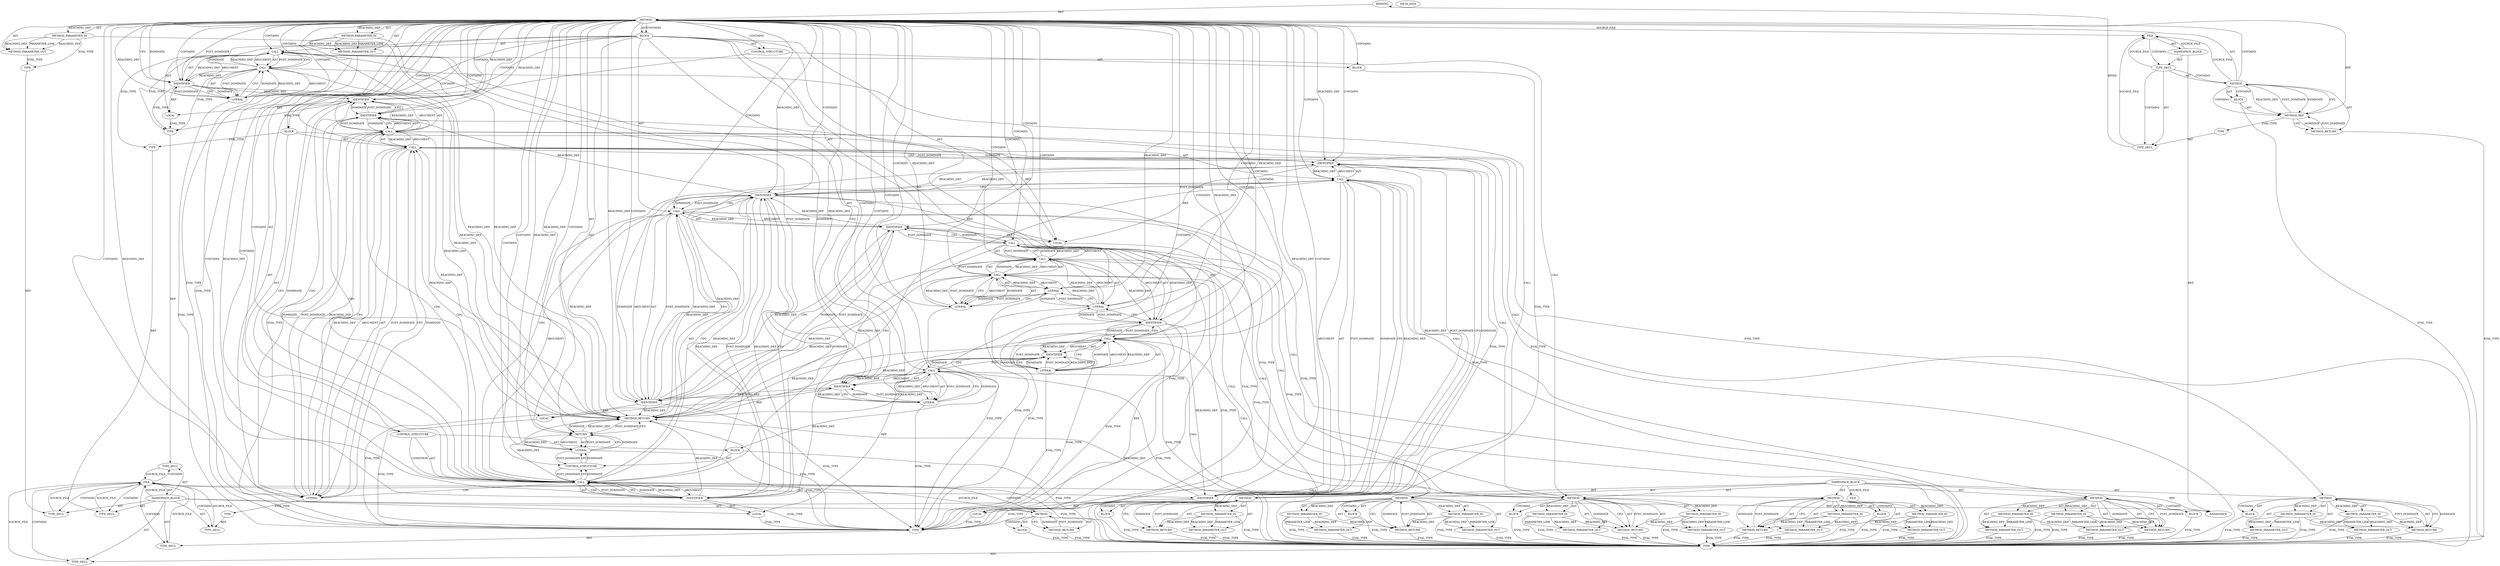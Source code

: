digraph {
  "21474836480" [label="BINDING" METHOD_FULL_NAME="main" NAME="main" SIGNATURE="int(int,char[]*)"];
  "25769803776" [label="BLOCK" ARGUMENT_INDEX="-1" CODE="{
  int init_value;
  int test_value;
  int inc_value;
  int loop_counter;
  char buf[10];

  init_value = 0;
  test_value = 9;
  inc_value = 9 - (9 - 1);

  loop_counter = init_value;
  for( ; ; )
  {
    if (loop_counter > test_value) break;
    /*  OK  */
    buf[loop_counter] = 'A';
    loop_counter += inc_value;
  }


  return 0;
}" COLUMN_NUMBER="1" LINE_NUMBER="51" ORDER="3" TYPE_FULL_NAME="void"];
  "25769803777" [label="BLOCK" ARGUMENT_INDEX="-1" CODE="<empty>" LINE_NUMBER="63" ORDER="1" TYPE_FULL_NAME="ANY"];
  "25769803778" [label="BLOCK" ARGUMENT_INDEX="-1" CODE="{
    if (loop_counter > test_value) break;
    /*  OK  */
    buf[loop_counter] = 'A';
    loop_counter += inc_value;
  }" COLUMN_NUMBER="3" LINE_NUMBER="64" ORDER="4" TYPE_FULL_NAME="void"];
  "25769803779" [label="BLOCK" ARGUMENT_INDEX="-1" CODE="<empty>" COLUMN_NUMBER="36" LINE_NUMBER="65" ORDER="2" TYPE_FULL_NAME="ANY"];
  "25769803780" [label="BLOCK" ARGUMENT_INDEX="-1" CODE="<empty>" COLUMN_NUMBER="1" LINE_NUMBER="1" ORDER="1" TYPE_FULL_NAME="ANY"];
  "25769803781" [label="BLOCK" ARGUMENT_INDEX="-1" CODE="<empty>" ORDER="1" TYPE_FULL_NAME="ANY"];
  "25769803782" [label="BLOCK" ARGUMENT_INDEX="1" CODE="<empty>" ORDER="1" TYPE_FULL_NAME="ANY"];
  "25769803783" [label="BLOCK" ARGUMENT_INDEX="1" CODE="<empty>" ORDER="1" TYPE_FULL_NAME="ANY"];
  "25769803784" [label="BLOCK" ARGUMENT_INDEX="1" CODE="<empty>" ORDER="1" TYPE_FULL_NAME="ANY"];
  "25769803785" [label="BLOCK" ARGUMENT_INDEX="1" CODE="<empty>" ORDER="1" TYPE_FULL_NAME="ANY"];
  "25769803786" [label="BLOCK" ARGUMENT_INDEX="1" CODE="<empty>" ORDER="1" TYPE_FULL_NAME="ANY"];
  "25769803787" [label="BLOCK" ARGUMENT_INDEX="1" CODE="<empty>" ORDER="1" TYPE_FULL_NAME="ANY"];
  "30064771072" [label="CALL" ARGUMENT_INDEX="2" CODE="buf[10]" COLUMN_NUMBER="8" DISPATCH_TYPE="STATIC_DISPATCH" LINE_NUMBER="56" METHOD_FULL_NAME="<operator>.assignment" NAME="<operator>.assignment" ORDER="6" SIGNATURE="" TYPE_FULL_NAME="char[10]"];
  "30064771073" [label="CALL" ARGUMENT_INDEX="2" CODE="buf[10]" COLUMN_NUMBER="8" DISPATCH_TYPE="STATIC_DISPATCH" LINE_NUMBER="56" METHOD_FULL_NAME="<operator>.alloc" NAME="<operator>.alloc" ORDER="2" SIGNATURE="" TYPE_FULL_NAME="char[10]"];
  "30064771074" [label="CALL" ARGUMENT_INDEX="-1" CODE="init_value = 0" COLUMN_NUMBER="3" DISPATCH_TYPE="STATIC_DISPATCH" LINE_NUMBER="58" METHOD_FULL_NAME="<operator>.assignment" NAME="<operator>.assignment" ORDER="7" SIGNATURE="" TYPE_FULL_NAME="ANY"];
  "30064771075" [label="CALL" ARGUMENT_INDEX="-1" CODE="test_value = 9" COLUMN_NUMBER="3" DISPATCH_TYPE="STATIC_DISPATCH" LINE_NUMBER="59" METHOD_FULL_NAME="<operator>.assignment" NAME="<operator>.assignment" ORDER="8" SIGNATURE="" TYPE_FULL_NAME="ANY"];
  "30064771076" [label="CALL" ARGUMENT_INDEX="-1" CODE="inc_value = 9 - (9 - 1)" COLUMN_NUMBER="3" DISPATCH_TYPE="STATIC_DISPATCH" LINE_NUMBER="60" METHOD_FULL_NAME="<operator>.assignment" NAME="<operator>.assignment" ORDER="9" SIGNATURE="" TYPE_FULL_NAME="ANY"];
  "30064771077" [label="CALL" ARGUMENT_INDEX="2" CODE="9 - (9 - 1)" COLUMN_NUMBER="15" DISPATCH_TYPE="STATIC_DISPATCH" LINE_NUMBER="60" METHOD_FULL_NAME="<operator>.subtraction" NAME="<operator>.subtraction" ORDER="2" SIGNATURE="" TYPE_FULL_NAME="ANY"];
  "30064771078" [label="CALL" ARGUMENT_INDEX="2" CODE="9 - 1" COLUMN_NUMBER="20" DISPATCH_TYPE="STATIC_DISPATCH" LINE_NUMBER="60" METHOD_FULL_NAME="<operator>.subtraction" NAME="<operator>.subtraction" ORDER="2" SIGNATURE="" TYPE_FULL_NAME="ANY"];
  "30064771079" [label="CALL" ARGUMENT_INDEX="-1" CODE="loop_counter = init_value" COLUMN_NUMBER="3" DISPATCH_TYPE="STATIC_DISPATCH" LINE_NUMBER="62" METHOD_FULL_NAME="<operator>.assignment" NAME="<operator>.assignment" ORDER="10" SIGNATURE="" TYPE_FULL_NAME="ANY"];
  "30064771080" [label="CALL" ARGUMENT_INDEX="-1" CODE="loop_counter > test_value" COLUMN_NUMBER="9" DISPATCH_TYPE="STATIC_DISPATCH" LINE_NUMBER="65" METHOD_FULL_NAME="<operator>.greaterThan" NAME="<operator>.greaterThan" ORDER="1" SIGNATURE="" TYPE_FULL_NAME="ANY"];
  "30064771081" [label="CALL" ARGUMENT_INDEX="-1" CODE="buf[loop_counter] = 'A'" COLUMN_NUMBER="5" DISPATCH_TYPE="STATIC_DISPATCH" LINE_NUMBER="67" METHOD_FULL_NAME="<operator>.assignment" NAME="<operator>.assignment" ORDER="2" SIGNATURE="" TYPE_FULL_NAME="ANY"];
  "30064771082" [label="CALL" ARGUMENT_INDEX="1" CODE="buf[loop_counter]" COLUMN_NUMBER="5" DISPATCH_TYPE="STATIC_DISPATCH" LINE_NUMBER="67" METHOD_FULL_NAME="<operator>.indirectIndexAccess" NAME="<operator>.indirectIndexAccess" ORDER="1" SIGNATURE="" TYPE_FULL_NAME="ANY"];
  "30064771083" [label="CALL" ARGUMENT_INDEX="-1" CODE="loop_counter += inc_value" COLUMN_NUMBER="5" DISPATCH_TYPE="STATIC_DISPATCH" LINE_NUMBER="68" METHOD_FULL_NAME="<operator>.assignmentPlus" NAME="<operator>.assignmentPlus" ORDER="3" SIGNATURE="" TYPE_FULL_NAME="ANY"];
  "47244640256" [label="CONTROL_STRUCTURE" ARGUMENT_INDEX="-1" CODE="for (;;)" COLUMN_NUMBER="3" CONTROL_STRUCTURE_TYPE="FOR" LINE_NUMBER="63" ORDER="11" PARSER_TYPE_NAME="CASTForStatement"];
  "47244640257" [label="CONTROL_STRUCTURE" ARGUMENT_INDEX="1" CODE="if (loop_counter > test_value) break;" COLUMN_NUMBER="5" CONTROL_STRUCTURE_TYPE="IF" LINE_NUMBER="65" ORDER="1" PARSER_TYPE_NAME="CASTIfStatement"];
  "47244640258" [label="CONTROL_STRUCTURE" ARGUMENT_INDEX="1" CODE="break;" COLUMN_NUMBER="36" CONTROL_STRUCTURE_TYPE="BREAK" LINE_NUMBER="65" ORDER="1" PARSER_TYPE_NAME="CASTBreakStatement"];
  "60129542144" [label="FILE" CODE="<empty>" CONTENT="<empty>" NAME="basic-00281-ok.c" ORDER="0"];
  "60129542145" [label="FILE" CODE="<empty>" CONTENT="<empty>" NAME="<includes>" ORDER="1"];
  "60129542146" [label="FILE" CODE="<empty>" CONTENT="<empty>" NAME="<unknown>" ORDER="0"];
  "68719476736" [label="IDENTIFIER" ARGUMENT_INDEX="1" CODE="buf" COLUMN_NUMBER="8" LINE_NUMBER="56" NAME="buf" ORDER="1" TYPE_FULL_NAME="char[10]"];
  "68719476737" [label="IDENTIFIER" ARGUMENT_INDEX="1" CODE="init_value" COLUMN_NUMBER="3" LINE_NUMBER="58" NAME="init_value" ORDER="1" TYPE_FULL_NAME="int"];
  "68719476738" [label="IDENTIFIER" ARGUMENT_INDEX="1" CODE="test_value" COLUMN_NUMBER="3" LINE_NUMBER="59" NAME="test_value" ORDER="1" TYPE_FULL_NAME="int"];
  "68719476739" [label="IDENTIFIER" ARGUMENT_INDEX="1" CODE="inc_value" COLUMN_NUMBER="3" LINE_NUMBER="60" NAME="inc_value" ORDER="1" TYPE_FULL_NAME="int"];
  "68719476740" [label="IDENTIFIER" ARGUMENT_INDEX="1" CODE="loop_counter" COLUMN_NUMBER="3" LINE_NUMBER="62" NAME="loop_counter" ORDER="1" TYPE_FULL_NAME="int"];
  "68719476741" [label="IDENTIFIER" ARGUMENT_INDEX="2" CODE="init_value" COLUMN_NUMBER="18" LINE_NUMBER="62" NAME="init_value" ORDER="2" TYPE_FULL_NAME="int"];
  "68719476742" [label="IDENTIFIER" ARGUMENT_INDEX="1" CODE="loop_counter" COLUMN_NUMBER="9" LINE_NUMBER="65" NAME="loop_counter" ORDER="1" TYPE_FULL_NAME="int"];
  "68719476743" [label="IDENTIFIER" ARGUMENT_INDEX="2" CODE="test_value" COLUMN_NUMBER="24" LINE_NUMBER="65" NAME="test_value" ORDER="2" TYPE_FULL_NAME="int"];
  "68719476744" [label="IDENTIFIER" ARGUMENT_INDEX="1" CODE="buf" COLUMN_NUMBER="5" LINE_NUMBER="67" NAME="buf" ORDER="1" TYPE_FULL_NAME="char[10]"];
  "68719476745" [label="IDENTIFIER" ARGUMENT_INDEX="2" CODE="loop_counter" COLUMN_NUMBER="9" LINE_NUMBER="67" NAME="loop_counter" ORDER="2" TYPE_FULL_NAME="int"];
  "68719476746" [label="IDENTIFIER" ARGUMENT_INDEX="1" CODE="loop_counter" COLUMN_NUMBER="5" LINE_NUMBER="68" NAME="loop_counter" ORDER="1" TYPE_FULL_NAME="int"];
  "68719476747" [label="IDENTIFIER" ARGUMENT_INDEX="2" CODE="inc_value" COLUMN_NUMBER="21" LINE_NUMBER="68" NAME="inc_value" ORDER="2" TYPE_FULL_NAME="int"];
  "90194313216" [label="LITERAL" ARGUMENT_INDEX="1" CODE="10" COLUMN_NUMBER="12" LINE_NUMBER="56" ORDER="1" TYPE_FULL_NAME="int"];
  "90194313217" [label="LITERAL" ARGUMENT_INDEX="2" CODE="0" COLUMN_NUMBER="16" LINE_NUMBER="58" ORDER="2" TYPE_FULL_NAME="int"];
  "90194313218" [label="LITERAL" ARGUMENT_INDEX="2" CODE="9" COLUMN_NUMBER="16" LINE_NUMBER="59" ORDER="2" TYPE_FULL_NAME="int"];
  "90194313219" [label="LITERAL" ARGUMENT_INDEX="1" CODE="9" COLUMN_NUMBER="15" LINE_NUMBER="60" ORDER="1" TYPE_FULL_NAME="int"];
  "90194313220" [label="LITERAL" ARGUMENT_INDEX="1" CODE="9" COLUMN_NUMBER="20" LINE_NUMBER="60" ORDER="1" TYPE_FULL_NAME="int"];
  "90194313221" [label="LITERAL" ARGUMENT_INDEX="2" CODE="1" COLUMN_NUMBER="24" LINE_NUMBER="60" ORDER="2" TYPE_FULL_NAME="int"];
  "90194313222" [label="LITERAL" ARGUMENT_INDEX="2" CODE="'A'" COLUMN_NUMBER="25" LINE_NUMBER="67" ORDER="2" TYPE_FULL_NAME="char"];
  "90194313223" [label="LITERAL" ARGUMENT_INDEX="-1" CODE="0" COLUMN_NUMBER="10" LINE_NUMBER="72" ORDER="1" TYPE_FULL_NAME="int"];
  "94489280512" [label="LOCAL" CODE="int init_value" COLUMN_NUMBER="7" GENERIC_SIGNATURE="<empty>" LINE_NUMBER="52" NAME="init_value" ORDER="1" TYPE_FULL_NAME="int"];
  "94489280513" [label="LOCAL" CODE="int test_value" COLUMN_NUMBER="7" GENERIC_SIGNATURE="<empty>" LINE_NUMBER="53" NAME="test_value" ORDER="2" TYPE_FULL_NAME="int"];
  "94489280514" [label="LOCAL" CODE="int inc_value" COLUMN_NUMBER="7" GENERIC_SIGNATURE="<empty>" LINE_NUMBER="54" NAME="inc_value" ORDER="3" TYPE_FULL_NAME="int"];
  "94489280515" [label="LOCAL" CODE="int loop_counter" COLUMN_NUMBER="7" GENERIC_SIGNATURE="<empty>" LINE_NUMBER="55" NAME="loop_counter" ORDER="4" TYPE_FULL_NAME="int"];
  "94489280516" [label="LOCAL" CODE="char buf[10]" COLUMN_NUMBER="8" GENERIC_SIGNATURE="<empty>" LINE_NUMBER="56" NAME="buf" ORDER="5" TYPE_FULL_NAME="char[10]"];
  "107374182400" [label="META_DATA" LANGUAGE="NEWC" OVERLAYS="base;controlflow;typerel;callgraph;dataflowOss" ROOT="/tmp/tmp.LIC6c6c2sQ" VERSION="0.1"];
  "111669149696" [label="METHOD" AST_PARENT_FULL_NAME="basic-00281-ok.c:<global>" AST_PARENT_TYPE="TYPE_DECL" CODE="int main(int argc, char *argv[])
{
  int init_value;
  int test_value;
  int inc_value;
  int loop_counter;
  char buf[10];

  init_value = 0;
  test_value = 9;
  inc_value = 9 - (9 - 1);

  loop_counter = init_value;
  for( ; ; )
  {
    if (loop_counter > test_value) break;
    /*  OK  */
    buf[loop_counter] = 'A';
    loop_counter += inc_value;
  }


  return 0;
}" COLUMN_NUMBER="1" COLUMN_NUMBER_END="1" FILENAME="basic-00281-ok.c" FULL_NAME="main" GENERIC_SIGNATURE="<empty>" IS_EXTERNAL="false" LINE_NUMBER="50" LINE_NUMBER_END="73" NAME="main" ORDER="1" SIGNATURE="int(int,char[]*)"];
  "111669149697" [label="METHOD" AST_PARENT_FULL_NAME="basic-00281-ok.c:<global>" AST_PARENT_TYPE="TYPE_DECL" CODE="<global>" COLUMN_NUMBER="1" COLUMN_NUMBER_END="1" FILENAME="basic-00281-ok.c" FULL_NAME="basic-00281-ok.c:<global>" GENERIC_SIGNATURE="<empty>" IS_EXTERNAL="false" LINE_NUMBER="1" LINE_NUMBER_END="73" NAME="<global>" ORDER="1" SIGNATURE=""];
  "111669149698" [label="METHOD" AST_PARENT_FULL_NAME="<includes>:<global>" AST_PARENT_TYPE="NAMESPACE_BLOCK" CODE="<global>" FILENAME="<includes>" FULL_NAME="<includes>:<global>" GENERIC_SIGNATURE="<empty>" IS_EXTERNAL="false" LINE_NUMBER="1" NAME="<global>" ORDER="1" SIGNATURE=""];
  "111669149699" [label="METHOD" AST_PARENT_FULL_NAME="<global>" AST_PARENT_TYPE="NAMESPACE_BLOCK" CODE="<empty>" FILENAME="<empty>" FULL_NAME="<operator>.assignment" GENERIC_SIGNATURE="<empty>" IS_EXTERNAL="true" NAME="<operator>.assignment" ORDER="0" SIGNATURE=""];
  "111669149700" [label="METHOD" AST_PARENT_FULL_NAME="<global>" AST_PARENT_TYPE="NAMESPACE_BLOCK" CODE="<empty>" FILENAME="<empty>" FULL_NAME="<operator>.alloc" GENERIC_SIGNATURE="<empty>" IS_EXTERNAL="true" NAME="<operator>.alloc" ORDER="0" SIGNATURE=""];
  "111669149701" [label="METHOD" AST_PARENT_FULL_NAME="<global>" AST_PARENT_TYPE="NAMESPACE_BLOCK" CODE="<empty>" FILENAME="<empty>" FULL_NAME="<operator>.subtraction" GENERIC_SIGNATURE="<empty>" IS_EXTERNAL="true" NAME="<operator>.subtraction" ORDER="0" SIGNATURE=""];
  "111669149702" [label="METHOD" AST_PARENT_FULL_NAME="<global>" AST_PARENT_TYPE="NAMESPACE_BLOCK" CODE="<empty>" FILENAME="<empty>" FULL_NAME="<operator>.greaterThan" GENERIC_SIGNATURE="<empty>" IS_EXTERNAL="true" NAME="<operator>.greaterThan" ORDER="0" SIGNATURE=""];
  "111669149703" [label="METHOD" AST_PARENT_FULL_NAME="<global>" AST_PARENT_TYPE="NAMESPACE_BLOCK" CODE="<empty>" FILENAME="<empty>" FULL_NAME="<operator>.indirectIndexAccess" GENERIC_SIGNATURE="<empty>" IS_EXTERNAL="true" NAME="<operator>.indirectIndexAccess" ORDER="0" SIGNATURE=""];
  "111669149704" [label="METHOD" AST_PARENT_FULL_NAME="<global>" AST_PARENT_TYPE="NAMESPACE_BLOCK" CODE="<empty>" FILENAME="<empty>" FULL_NAME="<operator>.assignmentPlus" GENERIC_SIGNATURE="<empty>" IS_EXTERNAL="true" NAME="<operator>.assignmentPlus" ORDER="0" SIGNATURE=""];
  "115964116992" [label="METHOD_PARAMETER_IN" CODE="int argc" COLUMN_NUMBER="10" EVALUATION_STRATEGY="BY_VALUE" INDEX="1" IS_VARIADIC="false" LINE_NUMBER="50" NAME="argc" ORDER="1" TYPE_FULL_NAME="int"];
  "115964116993" [label="METHOD_PARAMETER_IN" CODE="char *argv[]" COLUMN_NUMBER="20" EVALUATION_STRATEGY="BY_VALUE" INDEX="2" IS_VARIADIC="false" LINE_NUMBER="50" NAME="argv" ORDER="2" TYPE_FULL_NAME="char[]*"];
  "115964116994" [label="METHOD_PARAMETER_IN" CODE="p1" EVALUATION_STRATEGY="BY_VALUE" INDEX="1" IS_VARIADIC="false" NAME="p1" ORDER="1" TYPE_FULL_NAME="ANY"];
  "115964116995" [label="METHOD_PARAMETER_IN" CODE="p2" EVALUATION_STRATEGY="BY_VALUE" INDEX="2" IS_VARIADIC="false" NAME="p2" ORDER="2" TYPE_FULL_NAME="ANY"];
  "115964116996" [label="METHOD_PARAMETER_IN" CODE="p1" EVALUATION_STRATEGY="BY_VALUE" INDEX="1" IS_VARIADIC="false" NAME="p1" ORDER="1" TYPE_FULL_NAME="ANY"];
  "115964116997" [label="METHOD_PARAMETER_IN" CODE="p1" EVALUATION_STRATEGY="BY_VALUE" INDEX="1" IS_VARIADIC="false" NAME="p1" ORDER="1" TYPE_FULL_NAME="ANY"];
  "115964116998" [label="METHOD_PARAMETER_IN" CODE="p2" EVALUATION_STRATEGY="BY_VALUE" INDEX="2" IS_VARIADIC="false" NAME="p2" ORDER="2" TYPE_FULL_NAME="ANY"];
  "115964116999" [label="METHOD_PARAMETER_IN" CODE="p1" EVALUATION_STRATEGY="BY_VALUE" INDEX="1" IS_VARIADIC="false" NAME="p1" ORDER="1" TYPE_FULL_NAME="ANY"];
  "115964117000" [label="METHOD_PARAMETER_IN" CODE="p2" EVALUATION_STRATEGY="BY_VALUE" INDEX="2" IS_VARIADIC="false" NAME="p2" ORDER="2" TYPE_FULL_NAME="ANY"];
  "115964117001" [label="METHOD_PARAMETER_IN" CODE="p1" EVALUATION_STRATEGY="BY_VALUE" INDEX="1" IS_VARIADIC="false" NAME="p1" ORDER="1" TYPE_FULL_NAME="ANY"];
  "115964117002" [label="METHOD_PARAMETER_IN" CODE="p2" EVALUATION_STRATEGY="BY_VALUE" INDEX="2" IS_VARIADIC="false" NAME="p2" ORDER="2" TYPE_FULL_NAME="ANY"];
  "115964117003" [label="METHOD_PARAMETER_IN" CODE="p1" EVALUATION_STRATEGY="BY_VALUE" INDEX="1" IS_VARIADIC="false" NAME="p1" ORDER="1" TYPE_FULL_NAME="ANY"];
  "115964117004" [label="METHOD_PARAMETER_IN" CODE="p2" EVALUATION_STRATEGY="BY_VALUE" INDEX="2" IS_VARIADIC="false" NAME="p2" ORDER="2" TYPE_FULL_NAME="ANY"];
  "120259084288" [label="METHOD_PARAMETER_OUT" CODE="int argc" COLUMN_NUMBER="10" EVALUATION_STRATEGY="BY_VALUE" INDEX="1" IS_VARIADIC="false" LINE_NUMBER="50" NAME="argc" ORDER="1" TYPE_FULL_NAME="int"];
  "120259084289" [label="METHOD_PARAMETER_OUT" CODE="char *argv[]" COLUMN_NUMBER="20" EVALUATION_STRATEGY="BY_VALUE" INDEX="2" IS_VARIADIC="false" LINE_NUMBER="50" NAME="argv" ORDER="2" TYPE_FULL_NAME="char[]*"];
  "120259084290" [label="METHOD_PARAMETER_OUT" CODE="p1" EVALUATION_STRATEGY="BY_VALUE" INDEX="1" IS_VARIADIC="false" NAME="p1" ORDER="1" TYPE_FULL_NAME="ANY"];
  "120259084291" [label="METHOD_PARAMETER_OUT" CODE="p2" EVALUATION_STRATEGY="BY_VALUE" INDEX="2" IS_VARIADIC="false" NAME="p2" ORDER="2" TYPE_FULL_NAME="ANY"];
  "120259084292" [label="METHOD_PARAMETER_OUT" CODE="p1" EVALUATION_STRATEGY="BY_VALUE" INDEX="1" IS_VARIADIC="false" NAME="p1" ORDER="1" TYPE_FULL_NAME="ANY"];
  "120259084293" [label="METHOD_PARAMETER_OUT" CODE="p1" EVALUATION_STRATEGY="BY_VALUE" INDEX="1" IS_VARIADIC="false" NAME="p1" ORDER="1" TYPE_FULL_NAME="ANY"];
  "120259084294" [label="METHOD_PARAMETER_OUT" CODE="p2" EVALUATION_STRATEGY="BY_VALUE" INDEX="2" IS_VARIADIC="false" NAME="p2" ORDER="2" TYPE_FULL_NAME="ANY"];
  "120259084295" [label="METHOD_PARAMETER_OUT" CODE="p1" EVALUATION_STRATEGY="BY_VALUE" INDEX="1" IS_VARIADIC="false" NAME="p1" ORDER="1" TYPE_FULL_NAME="ANY"];
  "120259084296" [label="METHOD_PARAMETER_OUT" CODE="p2" EVALUATION_STRATEGY="BY_VALUE" INDEX="2" IS_VARIADIC="false" NAME="p2" ORDER="2" TYPE_FULL_NAME="ANY"];
  "120259084297" [label="METHOD_PARAMETER_OUT" CODE="p1" EVALUATION_STRATEGY="BY_VALUE" INDEX="1" IS_VARIADIC="false" NAME="p1" ORDER="1" TYPE_FULL_NAME="ANY"];
  "120259084298" [label="METHOD_PARAMETER_OUT" CODE="p2" EVALUATION_STRATEGY="BY_VALUE" INDEX="2" IS_VARIADIC="false" NAME="p2" ORDER="2" TYPE_FULL_NAME="ANY"];
  "120259084299" [label="METHOD_PARAMETER_OUT" CODE="p1" EVALUATION_STRATEGY="BY_VALUE" INDEX="1" IS_VARIADIC="false" NAME="p1" ORDER="1" TYPE_FULL_NAME="ANY"];
  "120259084300" [label="METHOD_PARAMETER_OUT" CODE="p2" EVALUATION_STRATEGY="BY_VALUE" INDEX="2" IS_VARIADIC="false" NAME="p2" ORDER="2" TYPE_FULL_NAME="ANY"];
  "124554051584" [label="METHOD_REF" ARGUMENT_INDEX="1" CODE="main" COLUMN_NUMBER="1" LINE_NUMBER="50" METHOD_FULL_NAME="main" ORDER="1" TYPE_FULL_NAME="main"];
  "128849018880" [label="METHOD_RETURN" CODE="RET" COLUMN_NUMBER="1" EVALUATION_STRATEGY="BY_VALUE" LINE_NUMBER="50" ORDER="4" TYPE_FULL_NAME="int"];
  "128849018881" [label="METHOD_RETURN" CODE="RET" COLUMN_NUMBER="1" EVALUATION_STRATEGY="BY_VALUE" LINE_NUMBER="1" ORDER="2" TYPE_FULL_NAME="ANY"];
  "128849018882" [label="METHOD_RETURN" CODE="RET" EVALUATION_STRATEGY="BY_VALUE" LINE_NUMBER="1" ORDER="2" TYPE_FULL_NAME="ANY"];
  "128849018883" [label="METHOD_RETURN" CODE="RET" EVALUATION_STRATEGY="BY_VALUE" ORDER="2" TYPE_FULL_NAME="ANY"];
  "128849018884" [label="METHOD_RETURN" CODE="RET" EVALUATION_STRATEGY="BY_VALUE" ORDER="2" TYPE_FULL_NAME="ANY"];
  "128849018885" [label="METHOD_RETURN" CODE="RET" EVALUATION_STRATEGY="BY_VALUE" ORDER="2" TYPE_FULL_NAME="ANY"];
  "128849018886" [label="METHOD_RETURN" CODE="RET" EVALUATION_STRATEGY="BY_VALUE" ORDER="2" TYPE_FULL_NAME="ANY"];
  "128849018887" [label="METHOD_RETURN" CODE="RET" EVALUATION_STRATEGY="BY_VALUE" ORDER="2" TYPE_FULL_NAME="ANY"];
  "128849018888" [label="METHOD_RETURN" CODE="RET" EVALUATION_STRATEGY="BY_VALUE" ORDER="2" TYPE_FULL_NAME="ANY"];
  "137438953472" [label="NAMESPACE" CODE="<empty>" NAME="<global>" ORDER="-1"];
  "141733920768" [label="NAMESPACE_BLOCK" CODE="<empty>" FILENAME="<unknown>" FULL_NAME="<global>" NAME="<global>" ORDER="1"];
  "141733920769" [label="NAMESPACE_BLOCK" CODE="<empty>" FILENAME="basic-00281-ok.c" FULL_NAME="basic-00281-ok.c:<global>" NAME="<global>" ORDER="1"];
  "141733920770" [label="NAMESPACE_BLOCK" CODE="<empty>" FILENAME="<includes>" FULL_NAME="<includes>:<global>" NAME="<global>" ORDER="1"];
  "146028888064" [label="RETURN" ARGUMENT_INDEX="-1" CODE="return 0;" COLUMN_NUMBER="3" LINE_NUMBER="72" ORDER="12"];
  "163208757248" [label="TYPE" FULL_NAME="ANY" NAME="ANY" TYPE_DECL_FULL_NAME="ANY"];
  "163208757249" [label="TYPE" FULL_NAME="char" NAME="char" TYPE_DECL_FULL_NAME="char"];
  "163208757250" [label="TYPE" FULL_NAME="char[10]" NAME="char[10]" TYPE_DECL_FULL_NAME="char[10]"];
  "163208757251" [label="TYPE" FULL_NAME="char[]*" NAME="char[]*" TYPE_DECL_FULL_NAME="char[]*"];
  "163208757252" [label="TYPE" FULL_NAME="int" NAME="int" TYPE_DECL_FULL_NAME="int"];
  "163208757253" [label="TYPE" FULL_NAME="main" NAME="main" TYPE_DECL_FULL_NAME="main"];
  "163208757254" [label="TYPE" FULL_NAME="void" NAME="void" TYPE_DECL_FULL_NAME="void"];
  "171798691840" [label="TYPE_DECL" AST_PARENT_FULL_NAME="basic-00281-ok.c:<global>" AST_PARENT_TYPE="TYPE_DECL" CODE="main" COLUMN_NUMBER="1" FILENAME="basic-00281-ok.c" FULL_NAME="main" GENERIC_SIGNATURE="<empty>" IS_EXTERNAL="false" LINE_NUMBER="50" NAME="main" ORDER="1"];
  "171798691841" [label="TYPE_DECL" AST_PARENT_FULL_NAME="basic-00281-ok.c:<global>" AST_PARENT_TYPE="NAMESPACE_BLOCK" CODE="<global>" COLUMN_NUMBER="1" FILENAME="basic-00281-ok.c" FULL_NAME="basic-00281-ok.c:<global>" GENERIC_SIGNATURE="<empty>" IS_EXTERNAL="false" LINE_NUMBER="1" NAME="<global>" ORDER="1"];
  "171798691842" [label="TYPE_DECL" AST_PARENT_FULL_NAME="<includes>:<global>" AST_PARENT_TYPE="NAMESPACE_BLOCK" CODE="ANY" FILENAME="<includes>" FULL_NAME="ANY" GENERIC_SIGNATURE="<empty>" IS_EXTERNAL="true" NAME="ANY" ORDER="-1"];
  "171798691843" [label="TYPE_DECL" AST_PARENT_FULL_NAME="<includes>:<global>" AST_PARENT_TYPE="NAMESPACE_BLOCK" CODE="char" FILENAME="<includes>" FULL_NAME="char" GENERIC_SIGNATURE="<empty>" IS_EXTERNAL="true" NAME="char" ORDER="-1"];
  "171798691844" [label="TYPE_DECL" AST_PARENT_FULL_NAME="<includes>:<global>" AST_PARENT_TYPE="NAMESPACE_BLOCK" CODE="char[10]" FILENAME="<includes>" FULL_NAME="char[10]" GENERIC_SIGNATURE="<empty>" IS_EXTERNAL="true" NAME="char[10]" ORDER="-1"];
  "171798691845" [label="TYPE_DECL" AST_PARENT_FULL_NAME="<includes>:<global>" AST_PARENT_TYPE="NAMESPACE_BLOCK" CODE="char[]*" FILENAME="<includes>" FULL_NAME="char[]*" GENERIC_SIGNATURE="<empty>" IS_EXTERNAL="true" NAME="char[]*" ORDER="-1"];
  "171798691846" [label="TYPE_DECL" AST_PARENT_FULL_NAME="<includes>:<global>" AST_PARENT_TYPE="NAMESPACE_BLOCK" CODE="int" FILENAME="<includes>" FULL_NAME="int" GENERIC_SIGNATURE="<empty>" IS_EXTERNAL="true" NAME="int" ORDER="-1"];
  "171798691847" [label="TYPE_DECL" AST_PARENT_FULL_NAME="<includes>:<global>" AST_PARENT_TYPE="NAMESPACE_BLOCK" CODE="void" FILENAME="<includes>" FULL_NAME="void" GENERIC_SIGNATURE="<empty>" IS_EXTERNAL="true" NAME="void" ORDER="-1"];
  "21474836480" -> "111669149696" [label="REF" ];
  "25769803776" -> "94489280512" [label="AST" ];
  "25769803776" -> "94489280513" [label="AST" ];
  "25769803776" -> "94489280514" [label="AST" ];
  "25769803776" -> "94489280515" [label="AST" ];
  "25769803776" -> "94489280516" [label="AST" ];
  "25769803776" -> "30064771072" [label="AST" ];
  "25769803776" -> "30064771074" [label="AST" ];
  "25769803776" -> "30064771075" [label="AST" ];
  "25769803776" -> "30064771076" [label="AST" ];
  "25769803776" -> "30064771079" [label="AST" ];
  "25769803776" -> "47244640256" [label="AST" ];
  "25769803776" -> "146028888064" [label="AST" ];
  "25769803776" -> "163208757254" [label="EVAL_TYPE" ];
  "25769803777" -> "163208757248" [label="EVAL_TYPE" ];
  "25769803778" -> "47244640257" [label="AST" ];
  "25769803778" -> "30064771081" [label="AST" ];
  "25769803778" -> "30064771083" [label="AST" ];
  "25769803778" -> "163208757254" [label="EVAL_TYPE" ];
  "25769803779" -> "47244640258" [label="AST" ];
  "25769803779" -> "163208757248" [label="EVAL_TYPE" ];
  "25769803780" -> "124554051584" [label="AST" ];
  "25769803780" -> "163208757248" [label="EVAL_TYPE" ];
  "25769803781" -> "163208757248" [label="EVAL_TYPE" ];
  "25769803782" -> "163208757248" [label="EVAL_TYPE" ];
  "25769803783" -> "163208757248" [label="EVAL_TYPE" ];
  "25769803784" -> "163208757248" [label="EVAL_TYPE" ];
  "25769803785" -> "163208757248" [label="EVAL_TYPE" ];
  "25769803786" -> "163208757248" [label="EVAL_TYPE" ];
  "25769803787" -> "163208757248" [label="EVAL_TYPE" ];
  "30064771072" -> "68719476736" [label="ARGUMENT" ];
  "30064771072" -> "30064771073" [label="ARGUMENT" ];
  "30064771072" -> "68719476736" [label="AST" ];
  "30064771072" -> "30064771073" [label="AST" ];
  "30064771072" -> "111669149699" [label="CALL" ];
  "30064771072" -> "68719476737" [label="CFG" ];
  "30064771072" -> "68719476737" [label="DOMINATE" ];
  "30064771072" -> "163208757250" [label="EVAL_TYPE" ];
  "30064771072" -> "30064771073" [label="POST_DOMINATE" ];
  "30064771072" -> "128849018880" [label="REACHING_DEF" property="buf[10]"];
  "30064771073" -> "90194313216" [label="ARGUMENT" ];
  "30064771073" -> "90194313216" [label="AST" ];
  "30064771073" -> "111669149700" [label="CALL" ];
  "30064771073" -> "30064771072" [label="CFG" ];
  "30064771073" -> "30064771072" [label="DOMINATE" ];
  "30064771073" -> "163208757250" [label="EVAL_TYPE" ];
  "30064771073" -> "90194313216" [label="POST_DOMINATE" ];
  "30064771073" -> "68719476736" [label="REACHING_DEF" property="buf[10]"];
  "30064771073" -> "30064771072" [label="REACHING_DEF" property="buf[10]"];
  "30064771073" -> "128849018880" [label="REACHING_DEF" property="buf[10]"];
  "30064771074" -> "68719476737" [label="ARGUMENT" ];
  "30064771074" -> "90194313217" [label="ARGUMENT" ];
  "30064771074" -> "68719476737" [label="AST" ];
  "30064771074" -> "90194313217" [label="AST" ];
  "30064771074" -> "111669149699" [label="CALL" ];
  "30064771074" -> "68719476738" [label="CFG" ];
  "30064771074" -> "68719476738" [label="DOMINATE" ];
  "30064771074" -> "163208757248" [label="EVAL_TYPE" ];
  "30064771074" -> "90194313217" [label="POST_DOMINATE" ];
  "30064771074" -> "128849018880" [label="REACHING_DEF" property="init_value = 0"];
  "30064771075" -> "68719476738" [label="ARGUMENT" ];
  "30064771075" -> "90194313218" [label="ARGUMENT" ];
  "30064771075" -> "68719476738" [label="AST" ];
  "30064771075" -> "90194313218" [label="AST" ];
  "30064771075" -> "111669149699" [label="CALL" ];
  "30064771075" -> "68719476739" [label="CFG" ];
  "30064771075" -> "68719476739" [label="DOMINATE" ];
  "30064771075" -> "163208757248" [label="EVAL_TYPE" ];
  "30064771075" -> "90194313218" [label="POST_DOMINATE" ];
  "30064771075" -> "128849018880" [label="REACHING_DEF" property="test_value = 9"];
  "30064771076" -> "68719476739" [label="ARGUMENT" ];
  "30064771076" -> "30064771077" [label="ARGUMENT" ];
  "30064771076" -> "68719476739" [label="AST" ];
  "30064771076" -> "30064771077" [label="AST" ];
  "30064771076" -> "111669149699" [label="CALL" ];
  "30064771076" -> "68719476740" [label="CFG" ];
  "30064771076" -> "68719476740" [label="DOMINATE" ];
  "30064771076" -> "163208757248" [label="EVAL_TYPE" ];
  "30064771076" -> "30064771077" [label="POST_DOMINATE" ];
  "30064771076" -> "128849018880" [label="REACHING_DEF" property="inc_value = 9 - (9 - 1)"];
  "30064771077" -> "90194313219" [label="ARGUMENT" ];
  "30064771077" -> "30064771078" [label="ARGUMENT" ];
  "30064771077" -> "90194313219" [label="AST" ];
  "30064771077" -> "30064771078" [label="AST" ];
  "30064771077" -> "111669149701" [label="CALL" ];
  "30064771077" -> "30064771076" [label="CFG" ];
  "30064771077" -> "30064771076" [label="DOMINATE" ];
  "30064771077" -> "163208757248" [label="EVAL_TYPE" ];
  "30064771077" -> "30064771078" [label="POST_DOMINATE" ];
  "30064771077" -> "68719476739" [label="REACHING_DEF" property="9 - (9 - 1)"];
  "30064771077" -> "30064771076" [label="REACHING_DEF" property="9 - (9 - 1)"];
  "30064771077" -> "128849018880" [label="REACHING_DEF" property="9 - (9 - 1)"];
  "30064771078" -> "90194313220" [label="ARGUMENT" ];
  "30064771078" -> "90194313221" [label="ARGUMENT" ];
  "30064771078" -> "90194313220" [label="AST" ];
  "30064771078" -> "90194313221" [label="AST" ];
  "30064771078" -> "111669149701" [label="CALL" ];
  "30064771078" -> "30064771077" [label="CFG" ];
  "30064771078" -> "30064771077" [label="DOMINATE" ];
  "30064771078" -> "163208757248" [label="EVAL_TYPE" ];
  "30064771078" -> "90194313221" [label="POST_DOMINATE" ];
  "30064771078" -> "30064771077" [label="REACHING_DEF" property="9 - 1"];
  "30064771078" -> "128849018880" [label="REACHING_DEF" property="9 - 1"];
  "30064771079" -> "68719476740" [label="ARGUMENT" ];
  "30064771079" -> "68719476741" [label="ARGUMENT" ];
  "30064771079" -> "68719476740" [label="AST" ];
  "30064771079" -> "68719476741" [label="AST" ];
  "30064771079" -> "111669149699" [label="CALL" ];
  "30064771079" -> "68719476742" [label="CFG" ];
  "30064771079" -> "68719476742" [label="DOMINATE" ];
  "30064771079" -> "163208757248" [label="EVAL_TYPE" ];
  "30064771079" -> "68719476741" [label="POST_DOMINATE" ];
  "30064771079" -> "128849018880" [label="REACHING_DEF" property="loop_counter = init_value"];
  "30064771080" -> "68719476742" [label="ARGUMENT" ];
  "30064771080" -> "68719476743" [label="ARGUMENT" ];
  "30064771080" -> "68719476742" [label="AST" ];
  "30064771080" -> "68719476743" [label="AST" ];
  "30064771080" -> "111669149702" [label="CALL" ];
  "30064771080" -> "68719476744" [label="CDG" ];
  "30064771080" -> "68719476745" [label="CDG" ];
  "30064771080" -> "68719476742" [label="CDG" ];
  "30064771080" -> "68719476743" [label="CDG" ];
  "30064771080" -> "30064771083" [label="CDG" ];
  "30064771080" -> "30064771081" [label="CDG" ];
  "30064771080" -> "30064771082" [label="CDG" ];
  "30064771080" -> "90194313222" [label="CDG" ];
  "30064771080" -> "30064771080" [label="CDG" ];
  "30064771080" -> "68719476746" [label="CDG" ];
  "30064771080" -> "68719476747" [label="CDG" ];
  "30064771080" -> "47244640258" [label="CFG" ];
  "30064771080" -> "68719476744" [label="CFG" ];
  "30064771080" -> "47244640258" [label="DOMINATE" ];
  "30064771080" -> "68719476744" [label="DOMINATE" ];
  "30064771080" -> "163208757248" [label="EVAL_TYPE" ];
  "30064771080" -> "68719476743" [label="POST_DOMINATE" ];
  "30064771080" -> "128849018880" [label="REACHING_DEF" property="loop_counter > test_value"];
  "30064771081" -> "30064771082" [label="ARGUMENT" ];
  "30064771081" -> "90194313222" [label="ARGUMENT" ];
  "30064771081" -> "30064771082" [label="AST" ];
  "30064771081" -> "90194313222" [label="AST" ];
  "30064771081" -> "111669149699" [label="CALL" ];
  "30064771081" -> "68719476746" [label="CFG" ];
  "30064771081" -> "68719476746" [label="DOMINATE" ];
  "30064771081" -> "163208757248" [label="EVAL_TYPE" ];
  "30064771081" -> "90194313222" [label="POST_DOMINATE" ];
  "30064771081" -> "128849018880" [label="REACHING_DEF" property="buf[loop_counter] = 'A'"];
  "30064771082" -> "68719476744" [label="ARGUMENT" ];
  "30064771082" -> "68719476745" [label="ARGUMENT" ];
  "30064771082" -> "68719476744" [label="AST" ];
  "30064771082" -> "68719476745" [label="AST" ];
  "30064771082" -> "111669149703" [label="CALL" ];
  "30064771082" -> "90194313222" [label="CFG" ];
  "30064771082" -> "90194313222" [label="DOMINATE" ];
  "30064771082" -> "163208757248" [label="EVAL_TYPE" ];
  "30064771082" -> "68719476745" [label="POST_DOMINATE" ];
  "30064771082" -> "68719476744" [label="REACHING_DEF" property="buf[loop_counter]"];
  "30064771082" -> "30064771081" [label="REACHING_DEF" property="buf[loop_counter]"];
  "30064771082" -> "128849018880" [label="REACHING_DEF" property="buf[loop_counter]"];
  "30064771083" -> "68719476746" [label="ARGUMENT" ];
  "30064771083" -> "68719476747" [label="ARGUMENT" ];
  "30064771083" -> "68719476746" [label="AST" ];
  "30064771083" -> "68719476747" [label="AST" ];
  "30064771083" -> "111669149704" [label="CALL" ];
  "30064771083" -> "68719476742" [label="CFG" ];
  "30064771083" -> "163208757248" [label="EVAL_TYPE" ];
  "30064771083" -> "68719476747" [label="POST_DOMINATE" ];
  "30064771083" -> "128849018880" [label="REACHING_DEF" property="loop_counter += inc_value"];
  "47244640256" -> "25769803777" [label="AST" ];
  "47244640256" -> "25769803778" [label="AST" ];
  "47244640257" -> "30064771080" [label="AST" ];
  "47244640257" -> "25769803779" [label="AST" ];
  "47244640257" -> "30064771080" [label="CONDITION" ];
  "47244640258" -> "90194313223" [label="CFG" ];
  "47244640258" -> "90194313223" [label="DOMINATE" ];
  "47244640258" -> "30064771080" [label="POST_DOMINATE" ];
  "60129542144" -> "141733920769" [label="AST" ];
  "60129542144" -> "171798691841" [label="CONTAINS" ];
  "60129542145" -> "141733920770" [label="AST" ];
  "60129542145" -> "111669149698" [label="CONTAINS" ];
  "60129542145" -> "171798691842" [label="CONTAINS" ];
  "60129542145" -> "171798691843" [label="CONTAINS" ];
  "60129542145" -> "171798691844" [label="CONTAINS" ];
  "60129542145" -> "171798691845" [label="CONTAINS" ];
  "60129542145" -> "171798691846" [label="CONTAINS" ];
  "60129542145" -> "171798691847" [label="CONTAINS" ];
  "68719476736" -> "90194313216" [label="CFG" ];
  "68719476736" -> "90194313216" [label="DOMINATE" ];
  "68719476736" -> "163208757250" [label="EVAL_TYPE" ];
  "68719476736" -> "111669149696" [label="POST_DOMINATE" ];
  "68719476736" -> "30064771072" [label="REACHING_DEF" property="buf"];
  "68719476736" -> "68719476744" [label="REACHING_DEF" property="buf"];
  "68719476736" -> "128849018880" [label="REACHING_DEF" property="buf"];
  "68719476736" -> "94489280516" [label="REF" ];
  "68719476737" -> "90194313217" [label="CFG" ];
  "68719476737" -> "90194313217" [label="DOMINATE" ];
  "68719476737" -> "163208757252" [label="EVAL_TYPE" ];
  "68719476737" -> "30064771072" [label="POST_DOMINATE" ];
  "68719476737" -> "30064771074" [label="REACHING_DEF" property="init_value"];
  "68719476737" -> "68719476741" [label="REACHING_DEF" property="init_value"];
  "68719476737" -> "94489280512" [label="REF" ];
  "68719476738" -> "90194313218" [label="CFG" ];
  "68719476738" -> "90194313218" [label="DOMINATE" ];
  "68719476738" -> "163208757252" [label="EVAL_TYPE" ];
  "68719476738" -> "30064771074" [label="POST_DOMINATE" ];
  "68719476738" -> "68719476743" [label="REACHING_DEF" property="test_value"];
  "68719476738" -> "30064771075" [label="REACHING_DEF" property="test_value"];
  "68719476738" -> "94489280513" [label="REF" ];
  "68719476739" -> "90194313219" [label="CFG" ];
  "68719476739" -> "90194313219" [label="DOMINATE" ];
  "68719476739" -> "163208757252" [label="EVAL_TYPE" ];
  "68719476739" -> "30064771075" [label="POST_DOMINATE" ];
  "68719476739" -> "30064771076" [label="REACHING_DEF" property="inc_value"];
  "68719476739" -> "68719476747" [label="REACHING_DEF" property="inc_value"];
  "68719476739" -> "128849018880" [label="REACHING_DEF" property="inc_value"];
  "68719476739" -> "94489280514" [label="REF" ];
  "68719476740" -> "68719476741" [label="CFG" ];
  "68719476740" -> "68719476741" [label="DOMINATE" ];
  "68719476740" -> "163208757252" [label="EVAL_TYPE" ];
  "68719476740" -> "30064771076" [label="POST_DOMINATE" ];
  "68719476740" -> "68719476742" [label="REACHING_DEF" property="loop_counter"];
  "68719476740" -> "30064771079" [label="REACHING_DEF" property="loop_counter"];
  "68719476740" -> "94489280515" [label="REF" ];
  "68719476741" -> "30064771079" [label="CFG" ];
  "68719476741" -> "30064771079" [label="DOMINATE" ];
  "68719476741" -> "163208757252" [label="EVAL_TYPE" ];
  "68719476741" -> "68719476740" [label="POST_DOMINATE" ];
  "68719476741" -> "68719476740" [label="REACHING_DEF" property="init_value"];
  "68719476741" -> "30064771079" [label="REACHING_DEF" property="init_value"];
  "68719476741" -> "128849018880" [label="REACHING_DEF" property="init_value"];
  "68719476741" -> "94489280512" [label="REF" ];
  "68719476742" -> "68719476743" [label="CFG" ];
  "68719476742" -> "68719476743" [label="DOMINATE" ];
  "68719476742" -> "163208757252" [label="EVAL_TYPE" ];
  "68719476742" -> "30064771083" [label="POST_DOMINATE" ];
  "68719476742" -> "30064771079" [label="POST_DOMINATE" ];
  "68719476742" -> "68719476743" [label="REACHING_DEF" property="loop_counter"];
  "68719476742" -> "30064771080" [label="REACHING_DEF" property="loop_counter"];
  "68719476742" -> "68719476746" [label="REACHING_DEF" property="loop_counter"];
  "68719476742" -> "68719476745" [label="REACHING_DEF" property="loop_counter"];
  "68719476742" -> "128849018880" [label="REACHING_DEF" property="loop_counter"];
  "68719476742" -> "94489280515" [label="REF" ];
  "68719476743" -> "30064771080" [label="CFG" ];
  "68719476743" -> "30064771080" [label="DOMINATE" ];
  "68719476743" -> "163208757252" [label="EVAL_TYPE" ];
  "68719476743" -> "68719476742" [label="POST_DOMINATE" ];
  "68719476743" -> "68719476742" [label="REACHING_DEF" property="test_value"];
  "68719476743" -> "30064771080" [label="REACHING_DEF" property="test_value"];
  "68719476743" -> "128849018880" [label="REACHING_DEF" property="test_value"];
  "68719476743" -> "94489280513" [label="REF" ];
  "68719476744" -> "68719476745" [label="CFG" ];
  "68719476744" -> "68719476745" [label="DOMINATE" ];
  "68719476744" -> "163208757250" [label="EVAL_TYPE" ];
  "68719476744" -> "94489280516" [label="REF" ];
  "68719476745" -> "30064771082" [label="CFG" ];
  "68719476745" -> "30064771082" [label="DOMINATE" ];
  "68719476745" -> "163208757252" [label="EVAL_TYPE" ];
  "68719476745" -> "68719476744" [label="POST_DOMINATE" ];
  "68719476745" -> "94489280515" [label="REF" ];
  "68719476746" -> "68719476747" [label="CFG" ];
  "68719476746" -> "68719476747" [label="DOMINATE" ];
  "68719476746" -> "163208757252" [label="EVAL_TYPE" ];
  "68719476746" -> "30064771081" [label="POST_DOMINATE" ];
  "68719476746" -> "68719476742" [label="REACHING_DEF" property="loop_counter"];
  "68719476746" -> "30064771083" [label="REACHING_DEF" property="loop_counter"];
  "68719476746" -> "94489280515" [label="REF" ];
  "68719476747" -> "30064771083" [label="CFG" ];
  "68719476747" -> "30064771083" [label="DOMINATE" ];
  "68719476747" -> "163208757252" [label="EVAL_TYPE" ];
  "68719476747" -> "68719476746" [label="POST_DOMINATE" ];
  "68719476747" -> "68719476746" [label="REACHING_DEF" property="inc_value"];
  "68719476747" -> "30064771083" [label="REACHING_DEF" property="inc_value"];
  "68719476747" -> "128849018880" [label="REACHING_DEF" property="inc_value"];
  "68719476747" -> "94489280514" [label="REF" ];
  "90194313216" -> "30064771073" [label="CFG" ];
  "90194313216" -> "30064771073" [label="DOMINATE" ];
  "90194313216" -> "163208757252" [label="EVAL_TYPE" ];
  "90194313216" -> "68719476736" [label="POST_DOMINATE" ];
  "90194313216" -> "30064771073" [label="REACHING_DEF" property="10"];
  "90194313217" -> "30064771074" [label="CFG" ];
  "90194313217" -> "30064771074" [label="DOMINATE" ];
  "90194313217" -> "163208757252" [label="EVAL_TYPE" ];
  "90194313217" -> "68719476737" [label="POST_DOMINATE" ];
  "90194313217" -> "68719476737" [label="REACHING_DEF" property="0"];
  "90194313217" -> "30064771074" [label="REACHING_DEF" property="0"];
  "90194313218" -> "30064771075" [label="CFG" ];
  "90194313218" -> "30064771075" [label="DOMINATE" ];
  "90194313218" -> "163208757252" [label="EVAL_TYPE" ];
  "90194313218" -> "68719476738" [label="POST_DOMINATE" ];
  "90194313218" -> "68719476738" [label="REACHING_DEF" property="9"];
  "90194313218" -> "30064771075" [label="REACHING_DEF" property="9"];
  "90194313219" -> "90194313220" [label="CFG" ];
  "90194313219" -> "90194313220" [label="DOMINATE" ];
  "90194313219" -> "163208757252" [label="EVAL_TYPE" ];
  "90194313219" -> "68719476739" [label="POST_DOMINATE" ];
  "90194313219" -> "30064771078" [label="REACHING_DEF" property="9"];
  "90194313219" -> "30064771077" [label="REACHING_DEF" property="9"];
  "90194313220" -> "90194313221" [label="CFG" ];
  "90194313220" -> "90194313221" [label="DOMINATE" ];
  "90194313220" -> "163208757252" [label="EVAL_TYPE" ];
  "90194313220" -> "90194313219" [label="POST_DOMINATE" ];
  "90194313220" -> "30064771078" [label="REACHING_DEF" property="9"];
  "90194313221" -> "30064771078" [label="CFG" ];
  "90194313221" -> "30064771078" [label="DOMINATE" ];
  "90194313221" -> "163208757252" [label="EVAL_TYPE" ];
  "90194313221" -> "90194313220" [label="POST_DOMINATE" ];
  "90194313221" -> "30064771078" [label="REACHING_DEF" property="1"];
  "90194313222" -> "30064771081" [label="CFG" ];
  "90194313222" -> "30064771081" [label="DOMINATE" ];
  "90194313222" -> "163208757249" [label="EVAL_TYPE" ];
  "90194313222" -> "30064771082" [label="POST_DOMINATE" ];
  "90194313222" -> "30064771082" [label="REACHING_DEF" property="'A'"];
  "90194313222" -> "30064771081" [label="REACHING_DEF" property="'A'"];
  "90194313223" -> "146028888064" [label="CFG" ];
  "90194313223" -> "146028888064" [label="DOMINATE" ];
  "90194313223" -> "163208757252" [label="EVAL_TYPE" ];
  "90194313223" -> "47244640258" [label="POST_DOMINATE" ];
  "90194313223" -> "146028888064" [label="REACHING_DEF" property="0"];
  "94489280512" -> "163208757252" [label="EVAL_TYPE" ];
  "94489280513" -> "163208757252" [label="EVAL_TYPE" ];
  "94489280514" -> "163208757252" [label="EVAL_TYPE" ];
  "94489280515" -> "163208757252" [label="EVAL_TYPE" ];
  "94489280516" -> "163208757250" [label="EVAL_TYPE" ];
  "111669149696" -> "115964116992" [label="AST" ];
  "111669149696" -> "115964116993" [label="AST" ];
  "111669149696" -> "25769803776" [label="AST" ];
  "111669149696" -> "128849018880" [label="AST" ];
  "111669149696" -> "120259084288" [label="AST" ];
  "111669149696" -> "120259084289" [label="AST" ];
  "111669149696" -> "68719476736" [label="CFG" ];
  "111669149696" -> "25769803776" [label="CONTAINS" ];
  "111669149696" -> "30064771072" [label="CONTAINS" ];
  "111669149696" -> "30064771074" [label="CONTAINS" ];
  "111669149696" -> "30064771075" [label="CONTAINS" ];
  "111669149696" -> "30064771076" [label="CONTAINS" ];
  "111669149696" -> "30064771079" [label="CONTAINS" ];
  "111669149696" -> "47244640256" [label="CONTAINS" ];
  "111669149696" -> "146028888064" [label="CONTAINS" ];
  "111669149696" -> "68719476736" [label="CONTAINS" ];
  "111669149696" -> "30064771073" [label="CONTAINS" ];
  "111669149696" -> "68719476737" [label="CONTAINS" ];
  "111669149696" -> "90194313217" [label="CONTAINS" ];
  "111669149696" -> "68719476738" [label="CONTAINS" ];
  "111669149696" -> "90194313218" [label="CONTAINS" ];
  "111669149696" -> "68719476739" [label="CONTAINS" ];
  "111669149696" -> "30064771077" [label="CONTAINS" ];
  "111669149696" -> "68719476740" [label="CONTAINS" ];
  "111669149696" -> "68719476741" [label="CONTAINS" ];
  "111669149696" -> "25769803777" [label="CONTAINS" ];
  "111669149696" -> "25769803778" [label="CONTAINS" ];
  "111669149696" -> "90194313223" [label="CONTAINS" ];
  "111669149696" -> "90194313216" [label="CONTAINS" ];
  "111669149696" -> "90194313219" [label="CONTAINS" ];
  "111669149696" -> "30064771078" [label="CONTAINS" ];
  "111669149696" -> "47244640257" [label="CONTAINS" ];
  "111669149696" -> "30064771081" [label="CONTAINS" ];
  "111669149696" -> "30064771083" [label="CONTAINS" ];
  "111669149696" -> "90194313220" [label="CONTAINS" ];
  "111669149696" -> "90194313221" [label="CONTAINS" ];
  "111669149696" -> "30064771080" [label="CONTAINS" ];
  "111669149696" -> "25769803779" [label="CONTAINS" ];
  "111669149696" -> "30064771082" [label="CONTAINS" ];
  "111669149696" -> "90194313222" [label="CONTAINS" ];
  "111669149696" -> "68719476746" [label="CONTAINS" ];
  "111669149696" -> "68719476747" [label="CONTAINS" ];
  "111669149696" -> "68719476742" [label="CONTAINS" ];
  "111669149696" -> "68719476743" [label="CONTAINS" ];
  "111669149696" -> "47244640258" [label="CONTAINS" ];
  "111669149696" -> "68719476744" [label="CONTAINS" ];
  "111669149696" -> "68719476745" [label="CONTAINS" ];
  "111669149696" -> "68719476736" [label="DOMINATE" ];
  "111669149696" -> "90194313223" [label="REACHING_DEF" property=""];
  "111669149696" -> "115964116993" [label="REACHING_DEF" property=""];
  "111669149696" -> "90194313222" [label="REACHING_DEF" property=""];
  "111669149696" -> "90194313221" [label="REACHING_DEF" property=""];
  "111669149696" -> "68719476745" [label="REACHING_DEF" property=""];
  "111669149696" -> "68719476747" [label="REACHING_DEF" property=""];
  "111669149696" -> "90194313219" [label="REACHING_DEF" property=""];
  "111669149696" -> "68719476743" [label="REACHING_DEF" property=""];
  "111669149696" -> "68719476742" [label="REACHING_DEF" property=""];
  "111669149696" -> "68719476746" [label="REACHING_DEF" property=""];
  "111669149696" -> "90194313218" [label="REACHING_DEF" property=""];
  "111669149696" -> "90194313217" [label="REACHING_DEF" property=""];
  "111669149696" -> "68719476741" [label="REACHING_DEF" property=""];
  "111669149696" -> "90194313220" [label="REACHING_DEF" property=""];
  "111669149696" -> "90194313216" [label="REACHING_DEF" property=""];
  "111669149696" -> "115964116992" [label="REACHING_DEF" property=""];
  "111669149696" -> "68719476744" [label="REACHING_DEF" property=""];
  "111669149696" -> "146028888064" [label="REACHING_DEF" property=""];
  "111669149696" -> "60129542144" [label="SOURCE_FILE" ];
  "111669149697" -> "111669149696" [label="AST" ];
  "111669149697" -> "25769803780" [label="AST" ];
  "111669149697" -> "128849018881" [label="AST" ];
  "111669149697" -> "124554051584" [label="CFG" ];
  "111669149697" -> "111669149696" [label="CONTAINS" ];
  "111669149697" -> "25769803780" [label="CONTAINS" ];
  "111669149697" -> "124554051584" [label="CONTAINS" ];
  "111669149697" -> "124554051584" [label="DOMINATE" ];
  "111669149697" -> "124554051584" [label="REACHING_DEF" property=""];
  "111669149697" -> "60129542144" [label="SOURCE_FILE" ];
  "111669149698" -> "25769803781" [label="AST" ];
  "111669149698" -> "128849018882" [label="AST" ];
  "111669149698" -> "128849018882" [label="CFG" ];
  "111669149698" -> "25769803781" [label="CONTAINS" ];
  "111669149698" -> "128849018882" [label="DOMINATE" ];
  "111669149698" -> "60129542145" [label="SOURCE_FILE" ];
  "111669149699" -> "115964116994" [label="AST" ];
  "111669149699" -> "115964116995" [label="AST" ];
  "111669149699" -> "25769803782" [label="AST" ];
  "111669149699" -> "128849018883" [label="AST" ];
  "111669149699" -> "120259084290" [label="AST" ];
  "111669149699" -> "120259084291" [label="AST" ];
  "111669149699" -> "128849018883" [label="CFG" ];
  "111669149699" -> "25769803782" [label="CONTAINS" ];
  "111669149699" -> "128849018883" [label="DOMINATE" ];
  "111669149699" -> "115964116994" [label="REACHING_DEF" property=""];
  "111669149699" -> "115964116995" [label="REACHING_DEF" property=""];
  "111669149700" -> "115964116996" [label="AST" ];
  "111669149700" -> "25769803783" [label="AST" ];
  "111669149700" -> "128849018884" [label="AST" ];
  "111669149700" -> "120259084292" [label="AST" ];
  "111669149700" -> "128849018884" [label="CFG" ];
  "111669149700" -> "25769803783" [label="CONTAINS" ];
  "111669149700" -> "128849018884" [label="DOMINATE" ];
  "111669149700" -> "115964116996" [label="REACHING_DEF" property=""];
  "111669149701" -> "115964116997" [label="AST" ];
  "111669149701" -> "115964116998" [label="AST" ];
  "111669149701" -> "25769803784" [label="AST" ];
  "111669149701" -> "128849018885" [label="AST" ];
  "111669149701" -> "120259084293" [label="AST" ];
  "111669149701" -> "120259084294" [label="AST" ];
  "111669149701" -> "128849018885" [label="CFG" ];
  "111669149701" -> "25769803784" [label="CONTAINS" ];
  "111669149701" -> "128849018885" [label="DOMINATE" ];
  "111669149701" -> "115964116997" [label="REACHING_DEF" property=""];
  "111669149701" -> "115964116998" [label="REACHING_DEF" property=""];
  "111669149702" -> "115964116999" [label="AST" ];
  "111669149702" -> "115964117000" [label="AST" ];
  "111669149702" -> "25769803785" [label="AST" ];
  "111669149702" -> "128849018886" [label="AST" ];
  "111669149702" -> "120259084295" [label="AST" ];
  "111669149702" -> "120259084296" [label="AST" ];
  "111669149702" -> "128849018886" [label="CFG" ];
  "111669149702" -> "25769803785" [label="CONTAINS" ];
  "111669149702" -> "128849018886" [label="DOMINATE" ];
  "111669149702" -> "115964116999" [label="REACHING_DEF" property=""];
  "111669149702" -> "115964117000" [label="REACHING_DEF" property=""];
  "111669149703" -> "115964117001" [label="AST" ];
  "111669149703" -> "115964117002" [label="AST" ];
  "111669149703" -> "25769803786" [label="AST" ];
  "111669149703" -> "128849018887" [label="AST" ];
  "111669149703" -> "120259084297" [label="AST" ];
  "111669149703" -> "120259084298" [label="AST" ];
  "111669149703" -> "128849018887" [label="CFG" ];
  "111669149703" -> "25769803786" [label="CONTAINS" ];
  "111669149703" -> "128849018887" [label="DOMINATE" ];
  "111669149703" -> "115964117001" [label="REACHING_DEF" property=""];
  "111669149703" -> "115964117002" [label="REACHING_DEF" property=""];
  "111669149704" -> "115964117003" [label="AST" ];
  "111669149704" -> "115964117004" [label="AST" ];
  "111669149704" -> "25769803787" [label="AST" ];
  "111669149704" -> "128849018888" [label="AST" ];
  "111669149704" -> "120259084299" [label="AST" ];
  "111669149704" -> "120259084300" [label="AST" ];
  "111669149704" -> "128849018888" [label="CFG" ];
  "111669149704" -> "25769803787" [label="CONTAINS" ];
  "111669149704" -> "128849018888" [label="DOMINATE" ];
  "111669149704" -> "115964117004" [label="REACHING_DEF" property=""];
  "111669149704" -> "115964117003" [label="REACHING_DEF" property=""];
  "115964116992" -> "163208757252" [label="EVAL_TYPE" ];
  "115964116992" -> "120259084288" [label="PARAMETER_LINK" ];
  "115964116992" -> "120259084288" [label="REACHING_DEF" property="argc"];
  "115964116992" -> "120259084288" [label="REACHING_DEF" property="argc"];
  "115964116992" -> "128849018880" [label="REACHING_DEF" property="argc"];
  "115964116993" -> "163208757251" [label="EVAL_TYPE" ];
  "115964116993" -> "120259084289" [label="PARAMETER_LINK" ];
  "115964116993" -> "120259084289" [label="REACHING_DEF" property="argv"];
  "115964116993" -> "120259084289" [label="REACHING_DEF" property="argv"];
  "115964116993" -> "128849018880" [label="REACHING_DEF" property="argv"];
  "115964116994" -> "163208757248" [label="EVAL_TYPE" ];
  "115964116994" -> "120259084290" [label="PARAMETER_LINK" ];
  "115964116994" -> "120259084290" [label="REACHING_DEF" property="p1"];
  "115964116994" -> "128849018883" [label="REACHING_DEF" property="p1"];
  "115964116995" -> "163208757248" [label="EVAL_TYPE" ];
  "115964116995" -> "120259084291" [label="PARAMETER_LINK" ];
  "115964116995" -> "120259084291" [label="REACHING_DEF" property="p2"];
  "115964116995" -> "128849018883" [label="REACHING_DEF" property="p2"];
  "115964116996" -> "163208757248" [label="EVAL_TYPE" ];
  "115964116996" -> "120259084292" [label="PARAMETER_LINK" ];
  "115964116996" -> "120259084292" [label="REACHING_DEF" property="p1"];
  "115964116996" -> "128849018884" [label="REACHING_DEF" property="p1"];
  "115964116997" -> "163208757248" [label="EVAL_TYPE" ];
  "115964116997" -> "120259084293" [label="PARAMETER_LINK" ];
  "115964116997" -> "120259084293" [label="REACHING_DEF" property="p1"];
  "115964116997" -> "128849018885" [label="REACHING_DEF" property="p1"];
  "115964116998" -> "163208757248" [label="EVAL_TYPE" ];
  "115964116998" -> "120259084294" [label="PARAMETER_LINK" ];
  "115964116998" -> "120259084294" [label="REACHING_DEF" property="p2"];
  "115964116998" -> "128849018885" [label="REACHING_DEF" property="p2"];
  "115964116999" -> "163208757248" [label="EVAL_TYPE" ];
  "115964116999" -> "120259084295" [label="PARAMETER_LINK" ];
  "115964116999" -> "120259084295" [label="REACHING_DEF" property="p1"];
  "115964116999" -> "128849018886" [label="REACHING_DEF" property="p1"];
  "115964117000" -> "163208757248" [label="EVAL_TYPE" ];
  "115964117000" -> "120259084296" [label="PARAMETER_LINK" ];
  "115964117000" -> "120259084296" [label="REACHING_DEF" property="p2"];
  "115964117000" -> "128849018886" [label="REACHING_DEF" property="p2"];
  "115964117001" -> "163208757248" [label="EVAL_TYPE" ];
  "115964117001" -> "120259084297" [label="PARAMETER_LINK" ];
  "115964117001" -> "120259084297" [label="REACHING_DEF" property="p1"];
  "115964117001" -> "128849018887" [label="REACHING_DEF" property="p1"];
  "115964117002" -> "163208757248" [label="EVAL_TYPE" ];
  "115964117002" -> "120259084298" [label="PARAMETER_LINK" ];
  "115964117002" -> "120259084298" [label="REACHING_DEF" property="p2"];
  "115964117002" -> "128849018887" [label="REACHING_DEF" property="p2"];
  "115964117003" -> "163208757248" [label="EVAL_TYPE" ];
  "115964117003" -> "120259084299" [label="PARAMETER_LINK" ];
  "115964117003" -> "120259084299" [label="REACHING_DEF" property="p1"];
  "115964117003" -> "128849018888" [label="REACHING_DEF" property="p1"];
  "115964117004" -> "163208757248" [label="EVAL_TYPE" ];
  "115964117004" -> "120259084300" [label="PARAMETER_LINK" ];
  "115964117004" -> "120259084300" [label="REACHING_DEF" property="p2"];
  "115964117004" -> "128849018888" [label="REACHING_DEF" property="p2"];
  "120259084288" -> "163208757252" [label="EVAL_TYPE" ];
  "120259084289" -> "163208757251" [label="EVAL_TYPE" ];
  "120259084290" -> "163208757248" [label="EVAL_TYPE" ];
  "120259084291" -> "163208757248" [label="EVAL_TYPE" ];
  "120259084292" -> "163208757248" [label="EVAL_TYPE" ];
  "120259084293" -> "163208757248" [label="EVAL_TYPE" ];
  "120259084294" -> "163208757248" [label="EVAL_TYPE" ];
  "120259084295" -> "163208757248" [label="EVAL_TYPE" ];
  "120259084296" -> "163208757248" [label="EVAL_TYPE" ];
  "120259084297" -> "163208757248" [label="EVAL_TYPE" ];
  "120259084298" -> "163208757248" [label="EVAL_TYPE" ];
  "120259084299" -> "163208757248" [label="EVAL_TYPE" ];
  "120259084300" -> "163208757248" [label="EVAL_TYPE" ];
  "124554051584" -> "128849018881" [label="CFG" ];
  "124554051584" -> "128849018881" [label="DOMINATE" ];
  "124554051584" -> "163208757253" [label="EVAL_TYPE" ];
  "124554051584" -> "111669149697" [label="POST_DOMINATE" ];
  "124554051584" -> "111669149696" [label="REF" ];
  "128849018880" -> "163208757252" [label="EVAL_TYPE" ];
  "128849018880" -> "146028888064" [label="POST_DOMINATE" ];
  "128849018881" -> "163208757248" [label="EVAL_TYPE" ];
  "128849018881" -> "124554051584" [label="POST_DOMINATE" ];
  "128849018882" -> "163208757248" [label="EVAL_TYPE" ];
  "128849018882" -> "111669149698" [label="POST_DOMINATE" ];
  "128849018883" -> "163208757248" [label="EVAL_TYPE" ];
  "128849018883" -> "111669149699" [label="POST_DOMINATE" ];
  "128849018884" -> "163208757248" [label="EVAL_TYPE" ];
  "128849018884" -> "111669149700" [label="POST_DOMINATE" ];
  "128849018885" -> "163208757248" [label="EVAL_TYPE" ];
  "128849018885" -> "111669149701" [label="POST_DOMINATE" ];
  "128849018886" -> "163208757248" [label="EVAL_TYPE" ];
  "128849018886" -> "111669149702" [label="POST_DOMINATE" ];
  "128849018887" -> "163208757248" [label="EVAL_TYPE" ];
  "128849018887" -> "111669149703" [label="POST_DOMINATE" ];
  "128849018888" -> "163208757248" [label="EVAL_TYPE" ];
  "128849018888" -> "111669149704" [label="POST_DOMINATE" ];
  "141733920768" -> "111669149699" [label="AST" ];
  "141733920768" -> "111669149700" [label="AST" ];
  "141733920768" -> "111669149701" [label="AST" ];
  "141733920768" -> "111669149702" [label="AST" ];
  "141733920768" -> "111669149703" [label="AST" ];
  "141733920768" -> "111669149704" [label="AST" ];
  "141733920768" -> "137438953472" [label="REF" ];
  "141733920768" -> "60129542146" [label="SOURCE_FILE" ];
  "141733920769" -> "171798691841" [label="AST" ];
  "141733920769" -> "137438953472" [label="REF" ];
  "141733920769" -> "60129542144" [label="SOURCE_FILE" ];
  "141733920770" -> "111669149698" [label="AST" ];
  "141733920770" -> "171798691842" [label="AST" ];
  "141733920770" -> "171798691843" [label="AST" ];
  "141733920770" -> "171798691844" [label="AST" ];
  "141733920770" -> "171798691845" [label="AST" ];
  "141733920770" -> "171798691846" [label="AST" ];
  "141733920770" -> "171798691847" [label="AST" ];
  "141733920770" -> "137438953472" [label="REF" ];
  "141733920770" -> "60129542145" [label="SOURCE_FILE" ];
  "146028888064" -> "90194313223" [label="ARGUMENT" ];
  "146028888064" -> "90194313223" [label="AST" ];
  "146028888064" -> "128849018880" [label="CFG" ];
  "146028888064" -> "128849018880" [label="DOMINATE" ];
  "146028888064" -> "90194313223" [label="POST_DOMINATE" ];
  "146028888064" -> "128849018880" [label="REACHING_DEF" property="<RET>"];
  "163208757248" -> "171798691842" [label="REF" ];
  "163208757249" -> "171798691843" [label="REF" ];
  "163208757250" -> "171798691844" [label="REF" ];
  "163208757251" -> "171798691845" [label="REF" ];
  "163208757252" -> "171798691846" [label="REF" ];
  "163208757253" -> "171798691840" [label="REF" ];
  "163208757254" -> "171798691847" [label="REF" ];
  "171798691840" -> "21474836480" [label="BINDS" ];
  "171798691840" -> "60129542144" [label="SOURCE_FILE" ];
  "171798691841" -> "111669149697" [label="AST" ];
  "171798691841" -> "171798691840" [label="AST" ];
  "171798691841" -> "111669149697" [label="CONTAINS" ];
  "171798691841" -> "171798691840" [label="CONTAINS" ];
  "171798691841" -> "60129542144" [label="SOURCE_FILE" ];
  "171798691842" -> "60129542145" [label="SOURCE_FILE" ];
  "171798691843" -> "60129542145" [label="SOURCE_FILE" ];
  "171798691844" -> "60129542145" [label="SOURCE_FILE" ];
  "171798691845" -> "60129542145" [label="SOURCE_FILE" ];
  "171798691846" -> "60129542145" [label="SOURCE_FILE" ];
  "171798691847" -> "60129542145" [label="SOURCE_FILE" ];
}
